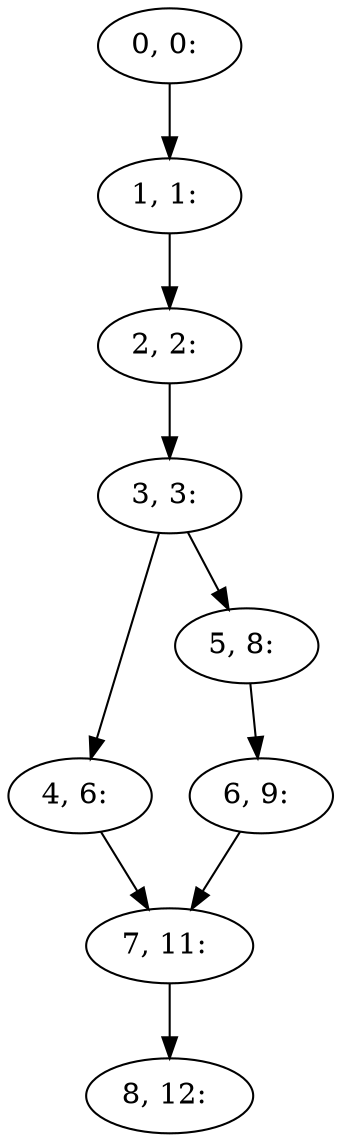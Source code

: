 digraph G {
0[label="0, 0: "];
1[label="1, 1: "];
2[label="2, 2: "];
3[label="3, 3: "];
4[label="4, 6: "];
5[label="5, 8: "];
6[label="6, 9: "];
7[label="7, 11: "];
8[label="8, 12: "];
0->1 ;
1->2 ;
2->3 ;
3->4 ;
3->5 ;
4->7 ;
5->6 ;
6->7 ;
7->8 ;
}
